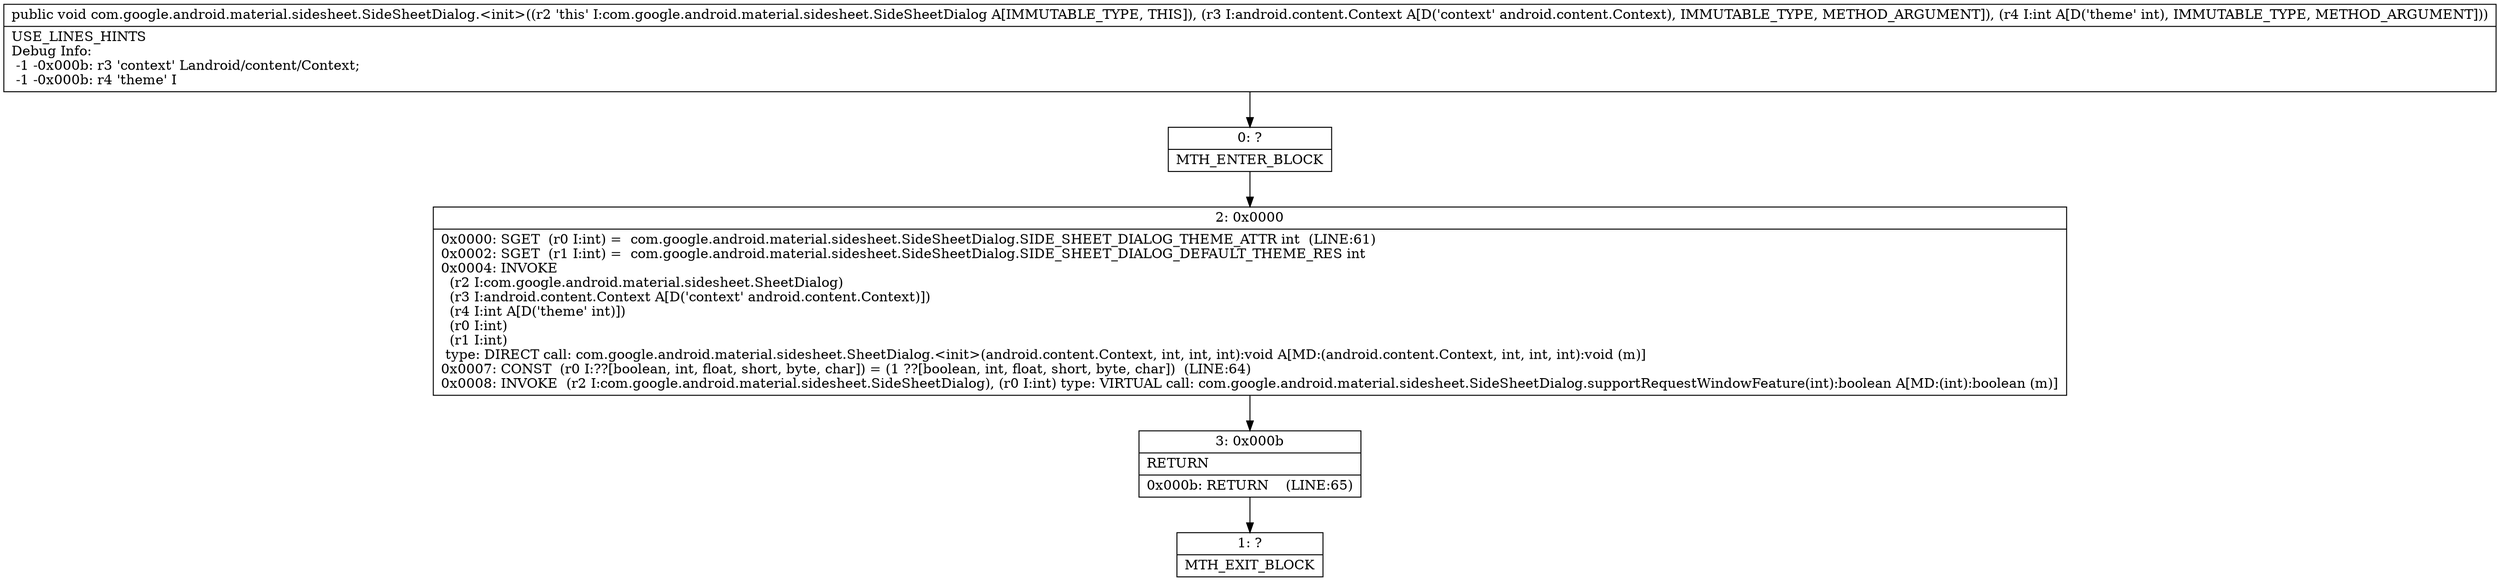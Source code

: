 digraph "CFG forcom.google.android.material.sidesheet.SideSheetDialog.\<init\>(Landroid\/content\/Context;I)V" {
Node_0 [shape=record,label="{0\:\ ?|MTH_ENTER_BLOCK\l}"];
Node_2 [shape=record,label="{2\:\ 0x0000|0x0000: SGET  (r0 I:int) =  com.google.android.material.sidesheet.SideSheetDialog.SIDE_SHEET_DIALOG_THEME_ATTR int  (LINE:61)\l0x0002: SGET  (r1 I:int) =  com.google.android.material.sidesheet.SideSheetDialog.SIDE_SHEET_DIALOG_DEFAULT_THEME_RES int \l0x0004: INVOKE  \l  (r2 I:com.google.android.material.sidesheet.SheetDialog)\l  (r3 I:android.content.Context A[D('context' android.content.Context)])\l  (r4 I:int A[D('theme' int)])\l  (r0 I:int)\l  (r1 I:int)\l type: DIRECT call: com.google.android.material.sidesheet.SheetDialog.\<init\>(android.content.Context, int, int, int):void A[MD:(android.content.Context, int, int, int):void (m)]\l0x0007: CONST  (r0 I:??[boolean, int, float, short, byte, char]) = (1 ??[boolean, int, float, short, byte, char])  (LINE:64)\l0x0008: INVOKE  (r2 I:com.google.android.material.sidesheet.SideSheetDialog), (r0 I:int) type: VIRTUAL call: com.google.android.material.sidesheet.SideSheetDialog.supportRequestWindowFeature(int):boolean A[MD:(int):boolean (m)]\l}"];
Node_3 [shape=record,label="{3\:\ 0x000b|RETURN\l|0x000b: RETURN    (LINE:65)\l}"];
Node_1 [shape=record,label="{1\:\ ?|MTH_EXIT_BLOCK\l}"];
MethodNode[shape=record,label="{public void com.google.android.material.sidesheet.SideSheetDialog.\<init\>((r2 'this' I:com.google.android.material.sidesheet.SideSheetDialog A[IMMUTABLE_TYPE, THIS]), (r3 I:android.content.Context A[D('context' android.content.Context), IMMUTABLE_TYPE, METHOD_ARGUMENT]), (r4 I:int A[D('theme' int), IMMUTABLE_TYPE, METHOD_ARGUMENT]))  | USE_LINES_HINTS\lDebug Info:\l  \-1 \-0x000b: r3 'context' Landroid\/content\/Context;\l  \-1 \-0x000b: r4 'theme' I\l}"];
MethodNode -> Node_0;Node_0 -> Node_2;
Node_2 -> Node_3;
Node_3 -> Node_1;
}

